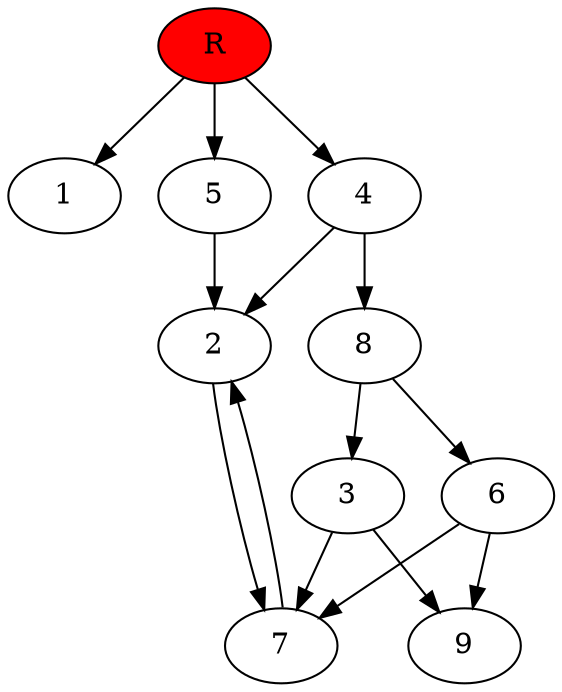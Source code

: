 digraph prb31130 {
	1
	2
	3
	4
	5
	6
	7
	8
	R [fillcolor="#ff0000" style=filled]
	2 -> 7
	3 -> 7
	3 -> 9
	4 -> 2
	4 -> 8
	5 -> 2
	6 -> 7
	6 -> 9
	7 -> 2
	8 -> 3
	8 -> 6
	R -> 1
	R -> 4
	R -> 5
}
